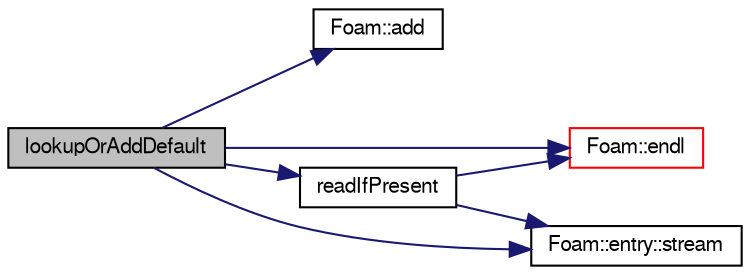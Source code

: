 digraph "lookupOrAddDefault"
{
  bgcolor="transparent";
  edge [fontname="FreeSans",fontsize="10",labelfontname="FreeSans",labelfontsize="10"];
  node [fontname="FreeSans",fontsize="10",shape=record];
  rankdir="LR";
  Node16644 [label="lookupOrAddDefault",height=0.2,width=0.4,color="black", fillcolor="grey75", style="filled", fontcolor="black"];
  Node16644 -> Node16645 [color="midnightblue",fontsize="10",style="solid",fontname="FreeSans"];
  Node16645 [label="Foam::add",height=0.2,width=0.4,color="black",URL="$a21124.html#a8d90b63d17d5d750735638b24d06454c"];
  Node16644 -> Node16646 [color="midnightblue",fontsize="10",style="solid",fontname="FreeSans"];
  Node16646 [label="Foam::endl",height=0.2,width=0.4,color="red",URL="$a21124.html#a2db8fe02a0d3909e9351bb4275b23ce4",tooltip="Add newline and flush stream. "];
  Node16644 -> Node16648 [color="midnightblue",fontsize="10",style="solid",fontname="FreeSans"];
  Node16648 [label="readIfPresent",height=0.2,width=0.4,color="black",URL="$a26014.html#ad4bd008e6ee208313f2c3a963ee1170d",tooltip="Find an entry if present, and assign to T. "];
  Node16648 -> Node16649 [color="midnightblue",fontsize="10",style="solid",fontname="FreeSans"];
  Node16649 [label="Foam::entry::stream",height=0.2,width=0.4,color="black",URL="$a26022.html#a3af18be98df6d673e0a40a4e38c350d1",tooltip="Return token stream if this entry is a primitive entry. "];
  Node16648 -> Node16646 [color="midnightblue",fontsize="10",style="solid",fontname="FreeSans"];
  Node16644 -> Node16649 [color="midnightblue",fontsize="10",style="solid",fontname="FreeSans"];
}
